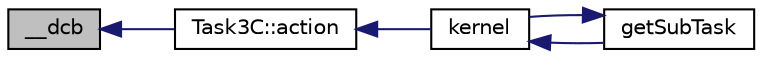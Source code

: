 digraph "__dcb"
{
  bgcolor="transparent";
  edge [fontname="Helvetica",fontsize="10",labelfontname="Helvetica",labelfontsize="10"];
  node [fontname="Helvetica",fontsize="10",shape=record];
  rankdir="LR";
  Node1 [label="__dcb",height=0.2,width=0.4,color="black", fillcolor="grey75", style="filled", fontcolor="black"];
  Node1 -> Node2 [dir="back",color="midnightblue",fontsize="10",style="solid",fontname="Helvetica"];
  Node2 [label="Task3C::action",height=0.2,width=0.4,color="black",URL="$classTask3C.html#ab6da484eff22a0c3d9b70d7f6acf638e",tooltip="main part of the class "];
  Node2 -> Node3 [dir="back",color="midnightblue",fontsize="10",style="solid",fontname="Helvetica"];
  Node3 [label="kernel",height=0.2,width=0.4,color="black",URL="$main_8cc.html#a796315624c9bcf31fd673cb62e4b9819",tooltip="kernel entry point "];
  Node3 -> Node4 [dir="back",color="midnightblue",fontsize="10",style="solid",fontname="Helvetica"];
  Node4 [label="getSubTask",height=0.2,width=0.4,color="black",URL="$main_8cc.html#a9f9d2ea101dcc6e3cd7011dccc4331e0",tooltip="Wait for user input via keyboard to select sub task. "];
  Node4 -> Node3 [dir="back",color="midnightblue",fontsize="10",style="solid",fontname="Helvetica"];
}
